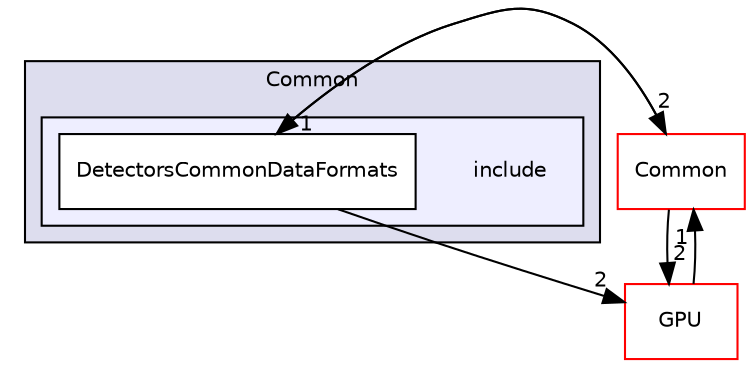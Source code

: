 digraph "/home/travis/build/AliceO2Group/AliceO2/DataFormats/Detectors/Common/include" {
  bgcolor=transparent;
  compound=true
  node [ fontsize="10", fontname="Helvetica"];
  edge [ labelfontsize="10", labelfontname="Helvetica"];
  subgraph clusterdir_74593c7a91e03746ae2a516888bf9494 {
    graph [ bgcolor="#ddddee", pencolor="black", label="Common" fontname="Helvetica", fontsize="10", URL="dir_74593c7a91e03746ae2a516888bf9494.html"]
  subgraph clusterdir_67c58cc5aaf29270141b8a8cdbb7295e {
    graph [ bgcolor="#eeeeff", pencolor="black", label="" URL="dir_67c58cc5aaf29270141b8a8cdbb7295e.html"];
    dir_67c58cc5aaf29270141b8a8cdbb7295e [shape=plaintext label="include"];
    dir_31cee524eb436ea096641b9630c45e12 [shape=box label="DetectorsCommonDataFormats" color="black" fillcolor="white" style="filled" URL="dir_31cee524eb436ea096641b9630c45e12.html"];
  }
  }
  dir_4ab6b4cc6a7edbff49100e9123df213f [shape=box label="Common" color="red" URL="dir_4ab6b4cc6a7edbff49100e9123df213f.html"];
  dir_f511f1e9c03c071966ae594f00bbc5e0 [shape=box label="GPU" color="red" URL="dir_f511f1e9c03c071966ae594f00bbc5e0.html"];
  dir_4ab6b4cc6a7edbff49100e9123df213f->dir_31cee524eb436ea096641b9630c45e12 [headlabel="1", labeldistance=1.5 headhref="dir_000012_000068.html"];
  dir_4ab6b4cc6a7edbff49100e9123df213f->dir_f511f1e9c03c071966ae594f00bbc5e0 [headlabel="2", labeldistance=1.5 headhref="dir_000012_000095.html"];
  dir_31cee524eb436ea096641b9630c45e12->dir_4ab6b4cc6a7edbff49100e9123df213f [headlabel="2", labeldistance=1.5 headhref="dir_000068_000012.html"];
  dir_31cee524eb436ea096641b9630c45e12->dir_f511f1e9c03c071966ae594f00bbc5e0 [headlabel="2", labeldistance=1.5 headhref="dir_000068_000095.html"];
  dir_f511f1e9c03c071966ae594f00bbc5e0->dir_4ab6b4cc6a7edbff49100e9123df213f [headlabel="1", labeldistance=1.5 headhref="dir_000095_000012.html"];
}
